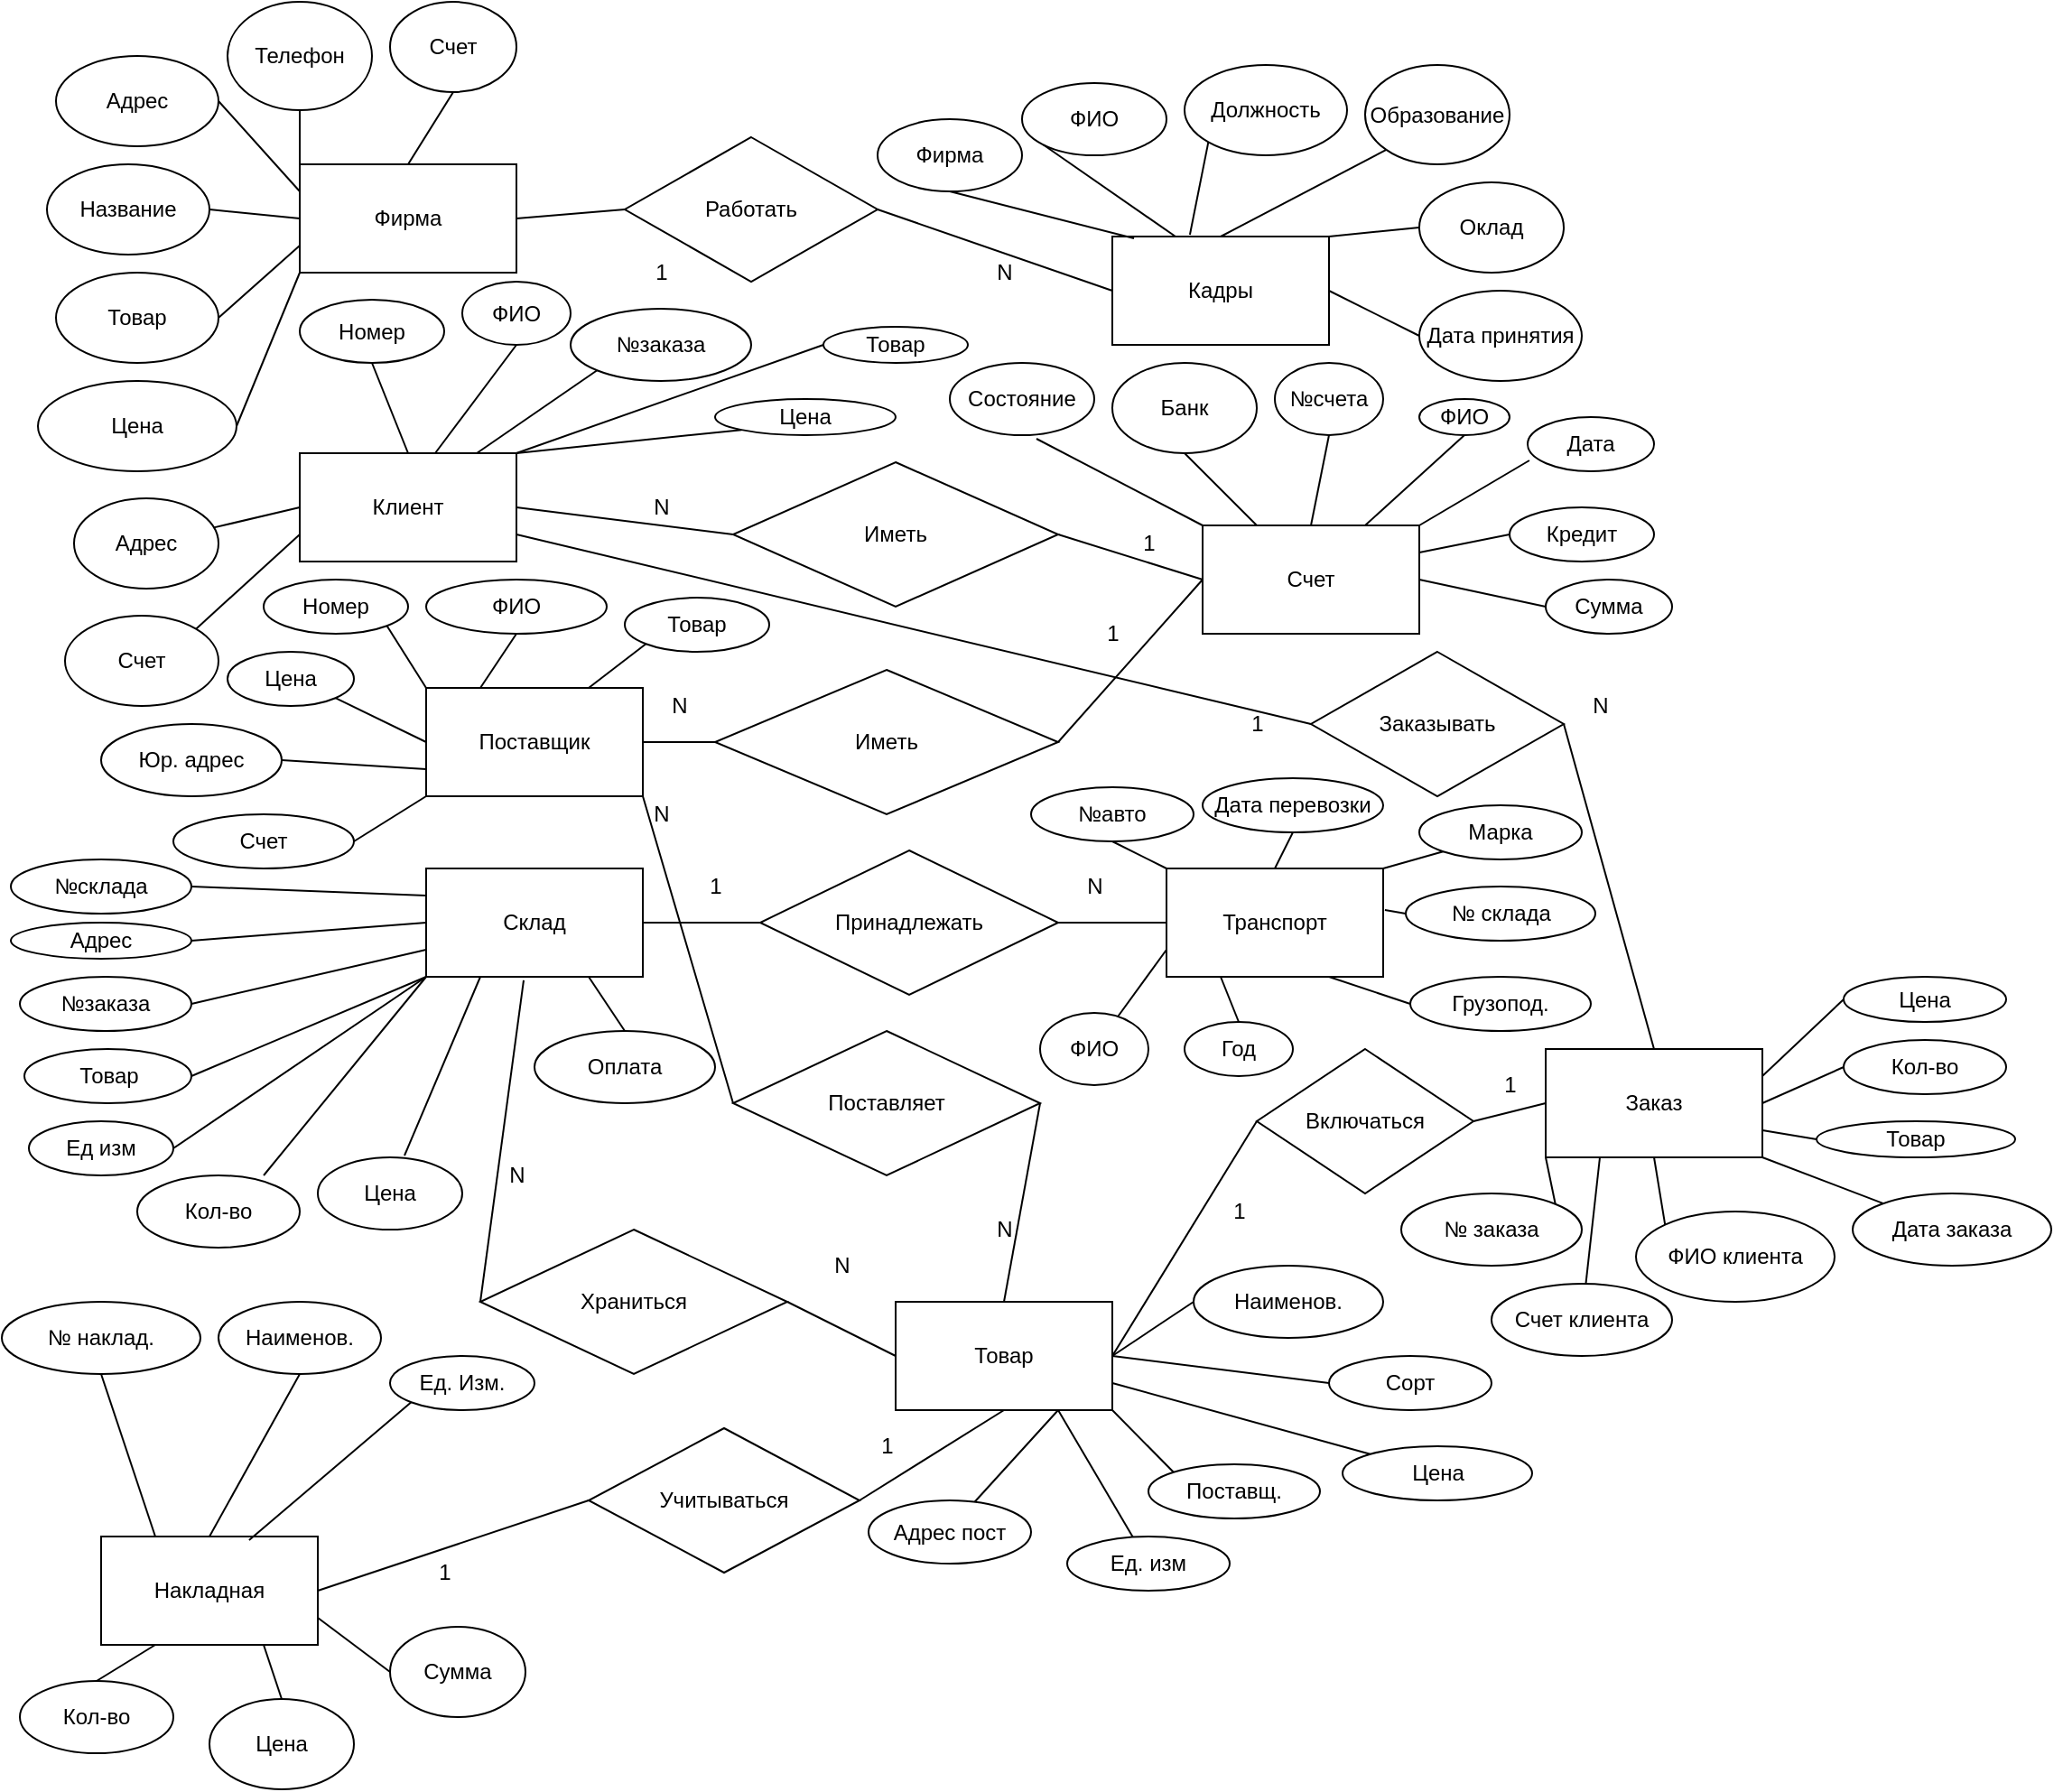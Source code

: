 <mxfile version="14.6.13" type="device"><diagram id="R2lEEEUBdFMjLlhIrx00" name="Page-1"><mxGraphModel dx="1391" dy="2044" grid="1" gridSize="10" guides="1" tooltips="1" connect="1" arrows="1" fold="1" page="1" pageScale="1" pageWidth="850" pageHeight="1100" math="0" shadow="0" extFonts="Permanent Marker^https://fonts.googleapis.com/css?family=Permanent+Marker"><root><mxCell id="0"/><mxCell id="1" parent="0"/><mxCell id="DSGD7bDwvXZXYYuwQCY6-1" value="Кадры" style="rounded=0;whiteSpace=wrap;html=1;" vertex="1" parent="1"><mxGeometry x="620" y="50" width="120" height="60" as="geometry"/></mxCell><mxCell id="DSGD7bDwvXZXYYuwQCY6-2" value="Фирма" style="rounded=0;whiteSpace=wrap;html=1;" vertex="1" parent="1"><mxGeometry x="170" y="10" width="120" height="60" as="geometry"/></mxCell><mxCell id="DSGD7bDwvXZXYYuwQCY6-3" value="Клиент" style="rounded=0;whiteSpace=wrap;html=1;" vertex="1" parent="1"><mxGeometry x="170" y="170" width="120" height="60" as="geometry"/></mxCell><mxCell id="DSGD7bDwvXZXYYuwQCY6-189" style="edgeStyle=none;orthogonalLoop=1;jettySize=auto;html=1;exitX=0.5;exitY=0;exitDx=0;exitDy=0;entryX=0.5;entryY=1;entryDx=0;entryDy=0;endArrow=none;" edge="1" parent="1" source="DSGD7bDwvXZXYYuwQCY6-4" target="DSGD7bDwvXZXYYuwQCY6-184"><mxGeometry relative="1" as="geometry"/></mxCell><mxCell id="DSGD7bDwvXZXYYuwQCY6-194" style="edgeStyle=none;orthogonalLoop=1;jettySize=auto;html=1;exitX=1;exitY=0.75;exitDx=0;exitDy=0;entryX=0;entryY=0.5;entryDx=0;entryDy=0;endArrow=none;" edge="1" parent="1" source="DSGD7bDwvXZXYYuwQCY6-4" target="DSGD7bDwvXZXYYuwQCY6-191"><mxGeometry relative="1" as="geometry"/></mxCell><mxCell id="DSGD7bDwvXZXYYuwQCY6-195" style="edgeStyle=none;orthogonalLoop=1;jettySize=auto;html=1;exitX=0.75;exitY=1;exitDx=0;exitDy=0;entryX=0.5;entryY=0;entryDx=0;entryDy=0;endArrow=none;" edge="1" parent="1" source="DSGD7bDwvXZXYYuwQCY6-4" target="DSGD7bDwvXZXYYuwQCY6-193"><mxGeometry relative="1" as="geometry"/></mxCell><mxCell id="DSGD7bDwvXZXYYuwQCY6-196" style="edgeStyle=none;orthogonalLoop=1;jettySize=auto;html=1;exitX=0.25;exitY=1;exitDx=0;exitDy=0;entryX=0.5;entryY=0;entryDx=0;entryDy=0;endArrow=none;" edge="1" parent="1" source="DSGD7bDwvXZXYYuwQCY6-4" target="DSGD7bDwvXZXYYuwQCY6-192"><mxGeometry relative="1" as="geometry"/></mxCell><mxCell id="DSGD7bDwvXZXYYuwQCY6-4" value="Накладная" style="rounded=0;whiteSpace=wrap;html=1;" vertex="1" parent="1"><mxGeometry x="60" y="770" width="120" height="60" as="geometry"/></mxCell><mxCell id="DSGD7bDwvXZXYYuwQCY6-5" value="Поставщик" style="rounded=0;whiteSpace=wrap;html=1;" vertex="1" parent="1"><mxGeometry x="240" y="300" width="120" height="60" as="geometry"/></mxCell><mxCell id="DSGD7bDwvXZXYYuwQCY6-106" style="edgeStyle=none;orthogonalLoop=1;jettySize=auto;html=1;exitX=0;exitY=0;exitDx=0;exitDy=0;entryX=0.6;entryY=1.05;entryDx=0;entryDy=0;entryPerimeter=0;endArrow=none;" edge="1" parent="1" source="DSGD7bDwvXZXYYuwQCY6-6" target="DSGD7bDwvXZXYYuwQCY6-102"><mxGeometry relative="1" as="geometry"/></mxCell><mxCell id="DSGD7bDwvXZXYYuwQCY6-107" style="edgeStyle=none;orthogonalLoop=1;jettySize=auto;html=1;exitX=0.25;exitY=0;exitDx=0;exitDy=0;entryX=0.5;entryY=1;entryDx=0;entryDy=0;endArrow=none;" edge="1" parent="1" source="DSGD7bDwvXZXYYuwQCY6-6" target="DSGD7bDwvXZXYYuwQCY6-99"><mxGeometry relative="1" as="geometry"/></mxCell><mxCell id="DSGD7bDwvXZXYYuwQCY6-108" style="edgeStyle=none;orthogonalLoop=1;jettySize=auto;html=1;exitX=0.5;exitY=0;exitDx=0;exitDy=0;entryX=0.5;entryY=1;entryDx=0;entryDy=0;endArrow=none;" edge="1" parent="1" source="DSGD7bDwvXZXYYuwQCY6-6" target="DSGD7bDwvXZXYYuwQCY6-100"><mxGeometry relative="1" as="geometry"/></mxCell><mxCell id="DSGD7bDwvXZXYYuwQCY6-109" style="edgeStyle=none;orthogonalLoop=1;jettySize=auto;html=1;exitX=0.75;exitY=0;exitDx=0;exitDy=0;entryX=0.5;entryY=1;entryDx=0;entryDy=0;endArrow=none;" edge="1" parent="1" source="DSGD7bDwvXZXYYuwQCY6-6" target="DSGD7bDwvXZXYYuwQCY6-101"><mxGeometry relative="1" as="geometry"/></mxCell><mxCell id="DSGD7bDwvXZXYYuwQCY6-110" style="edgeStyle=none;orthogonalLoop=1;jettySize=auto;html=1;exitX=1;exitY=0;exitDx=0;exitDy=0;entryX=0.014;entryY=0.8;entryDx=0;entryDy=0;entryPerimeter=0;endArrow=none;" edge="1" parent="1" source="DSGD7bDwvXZXYYuwQCY6-6" target="DSGD7bDwvXZXYYuwQCY6-103"><mxGeometry relative="1" as="geometry"/></mxCell><mxCell id="DSGD7bDwvXZXYYuwQCY6-111" style="edgeStyle=none;orthogonalLoop=1;jettySize=auto;html=1;exitX=1;exitY=0.25;exitDx=0;exitDy=0;entryX=0;entryY=0.5;entryDx=0;entryDy=0;endArrow=none;" edge="1" parent="1" source="DSGD7bDwvXZXYYuwQCY6-6" target="DSGD7bDwvXZXYYuwQCY6-104"><mxGeometry relative="1" as="geometry"/></mxCell><mxCell id="DSGD7bDwvXZXYYuwQCY6-112" style="edgeStyle=none;orthogonalLoop=1;jettySize=auto;html=1;exitX=1;exitY=0.5;exitDx=0;exitDy=0;entryX=0;entryY=0.5;entryDx=0;entryDy=0;endArrow=none;" edge="1" parent="1" source="DSGD7bDwvXZXYYuwQCY6-6" target="DSGD7bDwvXZXYYuwQCY6-105"><mxGeometry relative="1" as="geometry"/></mxCell><mxCell id="DSGD7bDwvXZXYYuwQCY6-6" value="Счет" style="rounded=0;whiteSpace=wrap;html=1;" vertex="1" parent="1"><mxGeometry x="670" y="210" width="120" height="60" as="geometry"/></mxCell><mxCell id="DSGD7bDwvXZXYYuwQCY6-134" style="edgeStyle=none;orthogonalLoop=1;jettySize=auto;html=1;exitX=0.75;exitY=1;exitDx=0;exitDy=0;entryX=0.5;entryY=0;entryDx=0;entryDy=0;endArrow=none;" edge="1" parent="1" source="DSGD7bDwvXZXYYuwQCY6-7" target="DSGD7bDwvXZXYYuwQCY6-133"><mxGeometry relative="1" as="geometry"/></mxCell><mxCell id="DSGD7bDwvXZXYYuwQCY6-135" style="edgeStyle=none;orthogonalLoop=1;jettySize=auto;html=1;exitX=0.25;exitY=1;exitDx=0;exitDy=0;entryX=0.6;entryY=-0.025;entryDx=0;entryDy=0;entryPerimeter=0;endArrow=none;" edge="1" parent="1" source="DSGD7bDwvXZXYYuwQCY6-7" target="DSGD7bDwvXZXYYuwQCY6-132"><mxGeometry relative="1" as="geometry"/></mxCell><mxCell id="DSGD7bDwvXZXYYuwQCY6-136" style="edgeStyle=none;orthogonalLoop=1;jettySize=auto;html=1;exitX=0;exitY=1;exitDx=0;exitDy=0;entryX=0.778;entryY=0;entryDx=0;entryDy=0;entryPerimeter=0;endArrow=none;" edge="1" parent="1" source="DSGD7bDwvXZXYYuwQCY6-7" target="DSGD7bDwvXZXYYuwQCY6-131"><mxGeometry relative="1" as="geometry"/></mxCell><mxCell id="DSGD7bDwvXZXYYuwQCY6-7" value="Склад" style="rounded=0;whiteSpace=wrap;html=1;" vertex="1" parent="1"><mxGeometry x="240" y="400" width="120" height="60" as="geometry"/></mxCell><mxCell id="DSGD7bDwvXZXYYuwQCY6-178" style="edgeStyle=none;orthogonalLoop=1;jettySize=auto;html=1;exitX=0.75;exitY=1;exitDx=0;exitDy=0;endArrow=none;entryX=0.611;entryY=0.143;entryDx=0;entryDy=0;entryPerimeter=0;" edge="1" parent="1" source="DSGD7bDwvXZXYYuwQCY6-8" target="DSGD7bDwvXZXYYuwQCY6-175"><mxGeometry relative="1" as="geometry"><mxPoint x="540" y="750" as="targetPoint"/></mxGeometry></mxCell><mxCell id="DSGD7bDwvXZXYYuwQCY6-179" style="edgeStyle=none;orthogonalLoop=1;jettySize=auto;html=1;exitX=0.75;exitY=1;exitDx=0;exitDy=0;endArrow=none;" edge="1" parent="1" source="DSGD7bDwvXZXYYuwQCY6-8" target="DSGD7bDwvXZXYYuwQCY6-172"><mxGeometry relative="1" as="geometry"/></mxCell><mxCell id="DSGD7bDwvXZXYYuwQCY6-180" style="edgeStyle=none;orthogonalLoop=1;jettySize=auto;html=1;exitX=1;exitY=1;exitDx=0;exitDy=0;entryX=0;entryY=0;entryDx=0;entryDy=0;endArrow=none;" edge="1" parent="1" source="DSGD7bDwvXZXYYuwQCY6-8" target="DSGD7bDwvXZXYYuwQCY6-173"><mxGeometry relative="1" as="geometry"/></mxCell><mxCell id="DSGD7bDwvXZXYYuwQCY6-8" value="Товар" style="rounded=0;whiteSpace=wrap;html=1;" vertex="1" parent="1"><mxGeometry x="500" y="640" width="120" height="60" as="geometry"/></mxCell><mxCell id="DSGD7bDwvXZXYYuwQCY6-162" style="edgeStyle=none;orthogonalLoop=1;jettySize=auto;html=1;exitX=0;exitY=0.75;exitDx=0;exitDy=0;endArrow=none;" edge="1" parent="1" source="DSGD7bDwvXZXYYuwQCY6-9" target="DSGD7bDwvXZXYYuwQCY6-161"><mxGeometry relative="1" as="geometry"/></mxCell><mxCell id="DSGD7bDwvXZXYYuwQCY6-163" style="edgeStyle=none;orthogonalLoop=1;jettySize=auto;html=1;exitX=0.25;exitY=1;exitDx=0;exitDy=0;entryX=0.5;entryY=0;entryDx=0;entryDy=0;endArrow=none;" edge="1" parent="1" source="DSGD7bDwvXZXYYuwQCY6-9" target="DSGD7bDwvXZXYYuwQCY6-160"><mxGeometry relative="1" as="geometry"/></mxCell><mxCell id="DSGD7bDwvXZXYYuwQCY6-169" style="edgeStyle=none;orthogonalLoop=1;jettySize=auto;html=1;exitX=0.75;exitY=1;exitDx=0;exitDy=0;entryX=0;entryY=0.5;entryDx=0;entryDy=0;endArrow=none;" edge="1" parent="1" source="DSGD7bDwvXZXYYuwQCY6-9" target="DSGD7bDwvXZXYYuwQCY6-168"><mxGeometry relative="1" as="geometry"/></mxCell><mxCell id="DSGD7bDwvXZXYYuwQCY6-9" value="Транспорт" style="rounded=0;whiteSpace=wrap;html=1;" vertex="1" parent="1"><mxGeometry x="650" y="400" width="120" height="60" as="geometry"/></mxCell><mxCell id="DSGD7bDwvXZXYYuwQCY6-149" style="edgeStyle=none;orthogonalLoop=1;jettySize=auto;html=1;exitX=0;exitY=1;exitDx=0;exitDy=0;entryX=1;entryY=0;entryDx=0;entryDy=0;endArrow=none;" edge="1" parent="1" source="DSGD7bDwvXZXYYuwQCY6-10" target="DSGD7bDwvXZXYYuwQCY6-142"><mxGeometry relative="1" as="geometry"/></mxCell><mxCell id="DSGD7bDwvXZXYYuwQCY6-150" style="edgeStyle=none;orthogonalLoop=1;jettySize=auto;html=1;exitX=0.25;exitY=1;exitDx=0;exitDy=0;endArrow=none;" edge="1" parent="1" source="DSGD7bDwvXZXYYuwQCY6-10" target="DSGD7bDwvXZXYYuwQCY6-145"><mxGeometry relative="1" as="geometry"/></mxCell><mxCell id="DSGD7bDwvXZXYYuwQCY6-151" style="edgeStyle=none;orthogonalLoop=1;jettySize=auto;html=1;exitX=0.5;exitY=1;exitDx=0;exitDy=0;entryX=0;entryY=0;entryDx=0;entryDy=0;endArrow=none;" edge="1" parent="1" source="DSGD7bDwvXZXYYuwQCY6-10" target="DSGD7bDwvXZXYYuwQCY6-144"><mxGeometry relative="1" as="geometry"/></mxCell><mxCell id="DSGD7bDwvXZXYYuwQCY6-152" style="edgeStyle=none;orthogonalLoop=1;jettySize=auto;html=1;exitX=1;exitY=1;exitDx=0;exitDy=0;endArrow=none;" edge="1" parent="1" source="DSGD7bDwvXZXYYuwQCY6-10" target="DSGD7bDwvXZXYYuwQCY6-143"><mxGeometry relative="1" as="geometry"/></mxCell><mxCell id="DSGD7bDwvXZXYYuwQCY6-153" style="edgeStyle=none;orthogonalLoop=1;jettySize=auto;html=1;exitX=1;exitY=0.75;exitDx=0;exitDy=0;entryX=0;entryY=0.5;entryDx=0;entryDy=0;endArrow=none;" edge="1" parent="1" source="DSGD7bDwvXZXYYuwQCY6-10" target="DSGD7bDwvXZXYYuwQCY6-148"><mxGeometry relative="1" as="geometry"/></mxCell><mxCell id="DSGD7bDwvXZXYYuwQCY6-154" style="edgeStyle=none;orthogonalLoop=1;jettySize=auto;html=1;exitX=1;exitY=0.5;exitDx=0;exitDy=0;entryX=0;entryY=0.5;entryDx=0;entryDy=0;endArrow=none;" edge="1" parent="1" source="DSGD7bDwvXZXYYuwQCY6-10" target="DSGD7bDwvXZXYYuwQCY6-146"><mxGeometry relative="1" as="geometry"/></mxCell><mxCell id="DSGD7bDwvXZXYYuwQCY6-10" value="Заказ" style="rounded=0;whiteSpace=wrap;html=1;" vertex="1" parent="1"><mxGeometry x="860" y="500" width="120" height="60" as="geometry"/></mxCell><mxCell id="DSGD7bDwvXZXYYuwQCY6-11" value="Принадлежать" style="rhombus;whiteSpace=wrap;html=1;" vertex="1" parent="1"><mxGeometry x="425" y="390" width="165" height="80" as="geometry"/></mxCell><mxCell id="DSGD7bDwvXZXYYuwQCY6-12" value="" style="endArrow=none;html=1;exitX=1;exitY=0.5;exitDx=0;exitDy=0;entryX=0;entryY=0.5;entryDx=0;entryDy=0;" edge="1" parent="1" source="DSGD7bDwvXZXYYuwQCY6-7" target="DSGD7bDwvXZXYYuwQCY6-11"><mxGeometry width="50" height="50" relative="1" as="geometry"><mxPoint x="660" y="490" as="sourcePoint"/><mxPoint x="710" y="440" as="targetPoint"/></mxGeometry></mxCell><mxCell id="DSGD7bDwvXZXYYuwQCY6-15" value="" style="endArrow=none;html=1;entryX=0;entryY=0.5;entryDx=0;entryDy=0;exitX=1;exitY=0.5;exitDx=0;exitDy=0;" edge="1" parent="1" source="DSGD7bDwvXZXYYuwQCY6-11" target="DSGD7bDwvXZXYYuwQCY6-9"><mxGeometry width="50" height="50" relative="1" as="geometry"><mxPoint x="660" y="490" as="sourcePoint"/><mxPoint x="710" y="440" as="targetPoint"/></mxGeometry></mxCell><mxCell id="DSGD7bDwvXZXYYuwQCY6-16" value="Иметь" style="rhombus;whiteSpace=wrap;html=1;" vertex="1" parent="1"><mxGeometry x="410" y="175" width="180" height="80" as="geometry"/></mxCell><mxCell id="DSGD7bDwvXZXYYuwQCY6-17" value="Иметь" style="rhombus;whiteSpace=wrap;html=1;" vertex="1" parent="1"><mxGeometry x="400" y="290" width="190" height="80" as="geometry"/></mxCell><mxCell id="DSGD7bDwvXZXYYuwQCY6-18" value="" style="endArrow=none;html=1;entryX=1;entryY=0.5;entryDx=0;entryDy=0;exitX=0;exitY=0.5;exitDx=0;exitDy=0;" edge="1" parent="1" source="DSGD7bDwvXZXYYuwQCY6-6" target="DSGD7bDwvXZXYYuwQCY6-16"><mxGeometry width="50" height="50" relative="1" as="geometry"><mxPoint x="660" y="490" as="sourcePoint"/><mxPoint x="710" y="440" as="targetPoint"/></mxGeometry></mxCell><mxCell id="DSGD7bDwvXZXYYuwQCY6-19" value="" style="endArrow=none;html=1;exitX=1;exitY=0.5;exitDx=0;exitDy=0;entryX=0;entryY=0.5;entryDx=0;entryDy=0;" edge="1" parent="1" source="DSGD7bDwvXZXYYuwQCY6-17" target="DSGD7bDwvXZXYYuwQCY6-6"><mxGeometry width="50" height="50" relative="1" as="geometry"><mxPoint x="660" y="490" as="sourcePoint"/><mxPoint x="710" y="440" as="targetPoint"/></mxGeometry></mxCell><mxCell id="DSGD7bDwvXZXYYuwQCY6-20" value="" style="endArrow=none;html=1;entryX=0;entryY=0.5;entryDx=0;entryDy=0;exitX=1;exitY=0.5;exitDx=0;exitDy=0;" edge="1" parent="1" source="DSGD7bDwvXZXYYuwQCY6-5" target="DSGD7bDwvXZXYYuwQCY6-17"><mxGeometry width="50" height="50" relative="1" as="geometry"><mxPoint x="660" y="490" as="sourcePoint"/><mxPoint x="710" y="440" as="targetPoint"/></mxGeometry></mxCell><mxCell id="DSGD7bDwvXZXYYuwQCY6-21" value="" style="endArrow=none;html=1;entryX=1;entryY=0.5;entryDx=0;entryDy=0;exitX=0;exitY=0.5;exitDx=0;exitDy=0;" edge="1" parent="1" source="DSGD7bDwvXZXYYuwQCY6-16" target="DSGD7bDwvXZXYYuwQCY6-3"><mxGeometry width="50" height="50" relative="1" as="geometry"><mxPoint x="660" y="490" as="sourcePoint"/><mxPoint x="710" y="440" as="targetPoint"/></mxGeometry></mxCell><mxCell id="DSGD7bDwvXZXYYuwQCY6-22" value="Работать" style="rhombus;whiteSpace=wrap;html=1;" vertex="1" parent="1"><mxGeometry x="350" y="-5" width="140" height="80" as="geometry"/></mxCell><mxCell id="DSGD7bDwvXZXYYuwQCY6-23" value="" style="endArrow=none;html=1;entryX=0;entryY=0.5;entryDx=0;entryDy=0;exitX=1;exitY=0.5;exitDx=0;exitDy=0;" edge="1" parent="1" source="DSGD7bDwvXZXYYuwQCY6-2" target="DSGD7bDwvXZXYYuwQCY6-22"><mxGeometry width="50" height="50" relative="1" as="geometry"><mxPoint x="660" y="490" as="sourcePoint"/><mxPoint x="710" y="440" as="targetPoint"/></mxGeometry></mxCell><mxCell id="DSGD7bDwvXZXYYuwQCY6-24" value="" style="endArrow=none;html=1;entryX=1;entryY=0.5;entryDx=0;entryDy=0;exitX=0;exitY=0.5;exitDx=0;exitDy=0;" edge="1" parent="1" source="DSGD7bDwvXZXYYuwQCY6-1" target="DSGD7bDwvXZXYYuwQCY6-22"><mxGeometry width="50" height="50" relative="1" as="geometry"><mxPoint x="660" y="490" as="sourcePoint"/><mxPoint x="710" y="440" as="targetPoint"/></mxGeometry></mxCell><mxCell id="DSGD7bDwvXZXYYuwQCY6-25" value="Храниться" style="rhombus;whiteSpace=wrap;html=1;" vertex="1" parent="1"><mxGeometry x="270" y="600" width="170" height="80" as="geometry"/></mxCell><mxCell id="DSGD7bDwvXZXYYuwQCY6-27" value="" style="endArrow=none;html=1;exitX=1;exitY=0.5;exitDx=0;exitDy=0;entryX=0;entryY=0.5;entryDx=0;entryDy=0;" edge="1" parent="1" source="DSGD7bDwvXZXYYuwQCY6-25" target="DSGD7bDwvXZXYYuwQCY6-8"><mxGeometry width="50" height="50" relative="1" as="geometry"><mxPoint x="660" y="490" as="sourcePoint"/><mxPoint x="710" y="440" as="targetPoint"/></mxGeometry></mxCell><mxCell id="DSGD7bDwvXZXYYuwQCY6-28" value="" style="endArrow=none;html=1;exitX=0.45;exitY=1.033;exitDx=0;exitDy=0;exitPerimeter=0;entryX=0;entryY=0.5;entryDx=0;entryDy=0;" edge="1" parent="1" source="DSGD7bDwvXZXYYuwQCY6-7" target="DSGD7bDwvXZXYYuwQCY6-25"><mxGeometry width="50" height="50" relative="1" as="geometry"><mxPoint x="660" y="490" as="sourcePoint"/><mxPoint x="710" y="440" as="targetPoint"/></mxGeometry></mxCell><mxCell id="DSGD7bDwvXZXYYuwQCY6-29" value="Учитываться&lt;br&gt;" style="rhombus;whiteSpace=wrap;html=1;" vertex="1" parent="1"><mxGeometry x="330" y="710" width="150" height="80" as="geometry"/></mxCell><mxCell id="DSGD7bDwvXZXYYuwQCY6-30" value="" style="endArrow=none;html=1;exitX=1;exitY=0.5;exitDx=0;exitDy=0;entryX=0;entryY=0.5;entryDx=0;entryDy=0;" edge="1" parent="1" source="DSGD7bDwvXZXYYuwQCY6-4" target="DSGD7bDwvXZXYYuwQCY6-29"><mxGeometry width="50" height="50" relative="1" as="geometry"><mxPoint x="660" y="490" as="sourcePoint"/><mxPoint x="710" y="440" as="targetPoint"/></mxGeometry></mxCell><mxCell id="DSGD7bDwvXZXYYuwQCY6-31" value="" style="endArrow=none;html=1;exitX=1;exitY=0.5;exitDx=0;exitDy=0;entryX=0.5;entryY=1;entryDx=0;entryDy=0;" edge="1" parent="1" source="DSGD7bDwvXZXYYuwQCY6-29" target="DSGD7bDwvXZXYYuwQCY6-8"><mxGeometry width="50" height="50" relative="1" as="geometry"><mxPoint x="660" y="490" as="sourcePoint"/><mxPoint x="710" y="440" as="targetPoint"/></mxGeometry></mxCell><mxCell id="DSGD7bDwvXZXYYuwQCY6-32" value="Включаться" style="rhombus;whiteSpace=wrap;html=1;" vertex="1" parent="1"><mxGeometry x="700" y="500" width="120" height="80" as="geometry"/></mxCell><mxCell id="DSGD7bDwvXZXYYuwQCY6-33" value="" style="endArrow=none;html=1;entryX=0;entryY=0.5;entryDx=0;entryDy=0;exitX=1;exitY=0.5;exitDx=0;exitDy=0;" edge="1" parent="1" source="DSGD7bDwvXZXYYuwQCY6-8" target="DSGD7bDwvXZXYYuwQCY6-32"><mxGeometry width="50" height="50" relative="1" as="geometry"><mxPoint x="620" y="690" as="sourcePoint"/><mxPoint x="710" y="440" as="targetPoint"/></mxGeometry></mxCell><mxCell id="DSGD7bDwvXZXYYuwQCY6-34" value="" style="endArrow=none;html=1;entryX=0;entryY=0.5;entryDx=0;entryDy=0;exitX=1;exitY=0.5;exitDx=0;exitDy=0;" edge="1" parent="1" source="DSGD7bDwvXZXYYuwQCY6-32" target="DSGD7bDwvXZXYYuwQCY6-10"><mxGeometry width="50" height="50" relative="1" as="geometry"><mxPoint x="660" y="490" as="sourcePoint"/><mxPoint x="710" y="440" as="targetPoint"/></mxGeometry></mxCell><mxCell id="DSGD7bDwvXZXYYuwQCY6-35" value="" style="endArrow=none;html=1;exitX=1;exitY=0.75;exitDx=0;exitDy=0;entryX=0;entryY=0.5;entryDx=0;entryDy=0;" edge="1" parent="1" source="DSGD7bDwvXZXYYuwQCY6-3" target="DSGD7bDwvXZXYYuwQCY6-36"><mxGeometry width="50" height="50" relative="1" as="geometry"><mxPoint x="660" y="480" as="sourcePoint"/><mxPoint x="840" y="350" as="targetPoint"/></mxGeometry></mxCell><mxCell id="DSGD7bDwvXZXYYuwQCY6-36" value="Заказывать" style="rhombus;whiteSpace=wrap;html=1;" vertex="1" parent="1"><mxGeometry x="730" y="280" width="140" height="80" as="geometry"/></mxCell><mxCell id="DSGD7bDwvXZXYYuwQCY6-37" value="" style="endArrow=none;html=1;entryX=1;entryY=0.5;entryDx=0;entryDy=0;exitX=0.5;exitY=0;exitDx=0;exitDy=0;" edge="1" parent="1" source="DSGD7bDwvXZXYYuwQCY6-10" target="DSGD7bDwvXZXYYuwQCY6-36"><mxGeometry width="50" height="50" relative="1" as="geometry"><mxPoint x="660" y="480" as="sourcePoint"/><mxPoint x="710" y="430" as="targetPoint"/></mxGeometry></mxCell><mxCell id="DSGD7bDwvXZXYYuwQCY6-38" value="Поставляет" style="rhombus;whiteSpace=wrap;html=1;" vertex="1" parent="1"><mxGeometry x="410" y="490" width="170" height="80" as="geometry"/></mxCell><mxCell id="DSGD7bDwvXZXYYuwQCY6-39" value="" style="endArrow=none;html=1;exitX=1;exitY=0.5;exitDx=0;exitDy=0;entryX=0.5;entryY=0;entryDx=0;entryDy=0;" edge="1" parent="1" source="DSGD7bDwvXZXYYuwQCY6-38" target="DSGD7bDwvXZXYYuwQCY6-8"><mxGeometry width="50" height="50" relative="1" as="geometry"><mxPoint x="660" y="480" as="sourcePoint"/><mxPoint x="710" y="430" as="targetPoint"/></mxGeometry></mxCell><mxCell id="DSGD7bDwvXZXYYuwQCY6-40" value="" style="endArrow=none;html=1;exitX=1;exitY=1;exitDx=0;exitDy=0;entryX=0;entryY=0.5;entryDx=0;entryDy=0;" edge="1" parent="1" source="DSGD7bDwvXZXYYuwQCY6-5" target="DSGD7bDwvXZXYYuwQCY6-38"><mxGeometry width="50" height="50" relative="1" as="geometry"><mxPoint x="660" y="480" as="sourcePoint"/><mxPoint x="710" y="430" as="targetPoint"/></mxGeometry></mxCell><mxCell id="DSGD7bDwvXZXYYuwQCY6-41" value="1" style="text;html=1;align=center;verticalAlign=middle;resizable=0;points=[];autosize=1;strokeColor=none;" vertex="1" parent="1"><mxGeometry x="390" y="400" width="20" height="20" as="geometry"/></mxCell><mxCell id="DSGD7bDwvXZXYYuwQCY6-42" value="N" style="text;html=1;align=center;verticalAlign=middle;resizable=0;points=[];autosize=1;strokeColor=none;" vertex="1" parent="1"><mxGeometry x="600" y="400" width="20" height="20" as="geometry"/></mxCell><mxCell id="DSGD7bDwvXZXYYuwQCY6-43" value="N" style="text;html=1;align=center;verticalAlign=middle;resizable=0;points=[];autosize=1;strokeColor=none;" vertex="1" parent="1"><mxGeometry x="370" y="300" width="20" height="20" as="geometry"/></mxCell><mxCell id="DSGD7bDwvXZXYYuwQCY6-44" value="1" style="text;html=1;align=center;verticalAlign=middle;resizable=0;points=[];autosize=1;strokeColor=none;" vertex="1" parent="1"><mxGeometry x="610" y="260" width="20" height="20" as="geometry"/></mxCell><mxCell id="DSGD7bDwvXZXYYuwQCY6-45" value="N" style="text;html=1;align=center;verticalAlign=middle;resizable=0;points=[];autosize=1;strokeColor=none;" vertex="1" parent="1"><mxGeometry x="360" y="190" width="20" height="20" as="geometry"/></mxCell><mxCell id="DSGD7bDwvXZXYYuwQCY6-46" value="1" style="text;html=1;align=center;verticalAlign=middle;resizable=0;points=[];autosize=1;strokeColor=none;" vertex="1" parent="1"><mxGeometry x="630" y="210" width="20" height="20" as="geometry"/></mxCell><mxCell id="DSGD7bDwvXZXYYuwQCY6-48" value="1" style="text;html=1;align=center;verticalAlign=middle;resizable=0;points=[];autosize=1;strokeColor=none;" vertex="1" parent="1"><mxGeometry x="360" y="60" width="20" height="20" as="geometry"/></mxCell><mxCell id="DSGD7bDwvXZXYYuwQCY6-49" value="N" style="text;html=1;align=center;verticalAlign=middle;resizable=0;points=[];autosize=1;strokeColor=none;" vertex="1" parent="1"><mxGeometry x="550" y="60" width="20" height="20" as="geometry"/></mxCell><mxCell id="DSGD7bDwvXZXYYuwQCY6-50" value="N" style="text;html=1;align=center;verticalAlign=middle;resizable=0;points=[];autosize=1;strokeColor=none;" vertex="1" parent="1"><mxGeometry x="360" y="360" width="20" height="20" as="geometry"/></mxCell><mxCell id="DSGD7bDwvXZXYYuwQCY6-51" value="N" style="text;html=1;align=center;verticalAlign=middle;resizable=0;points=[];autosize=1;strokeColor=none;" vertex="1" parent="1"><mxGeometry x="550" y="590" width="20" height="20" as="geometry"/></mxCell><mxCell id="DSGD7bDwvXZXYYuwQCY6-52" value="1" style="text;html=1;align=center;verticalAlign=middle;resizable=0;points=[];autosize=1;strokeColor=none;" vertex="1" parent="1"><mxGeometry x="680" y="580" width="20" height="20" as="geometry"/></mxCell><mxCell id="DSGD7bDwvXZXYYuwQCY6-53" value="1" style="text;html=1;align=center;verticalAlign=middle;resizable=0;points=[];autosize=1;strokeColor=none;" vertex="1" parent="1"><mxGeometry x="830" y="510" width="20" height="20" as="geometry"/></mxCell><mxCell id="DSGD7bDwvXZXYYuwQCY6-54" value="1" style="text;html=1;align=center;verticalAlign=middle;resizable=0;points=[];autosize=1;strokeColor=none;" vertex="1" parent="1"><mxGeometry x="690" y="310" width="20" height="20" as="geometry"/></mxCell><mxCell id="DSGD7bDwvXZXYYuwQCY6-55" value="N" style="text;html=1;align=center;verticalAlign=middle;resizable=0;points=[];autosize=1;strokeColor=none;" vertex="1" parent="1"><mxGeometry x="880" y="300" width="20" height="20" as="geometry"/></mxCell><mxCell id="DSGD7bDwvXZXYYuwQCY6-56" value="1" style="text;html=1;align=center;verticalAlign=middle;resizable=0;points=[];autosize=1;strokeColor=none;" vertex="1" parent="1"><mxGeometry x="240" y="780" width="20" height="20" as="geometry"/></mxCell><mxCell id="DSGD7bDwvXZXYYuwQCY6-57" value="1" style="text;html=1;align=center;verticalAlign=middle;resizable=0;points=[];autosize=1;strokeColor=none;" vertex="1" parent="1"><mxGeometry x="485" y="710" width="20" height="20" as="geometry"/></mxCell><mxCell id="DSGD7bDwvXZXYYuwQCY6-58" value="N" style="text;html=1;align=center;verticalAlign=middle;resizable=0;points=[];autosize=1;strokeColor=none;" vertex="1" parent="1"><mxGeometry x="280" y="560" width="20" height="20" as="geometry"/></mxCell><mxCell id="DSGD7bDwvXZXYYuwQCY6-59" value="N" style="text;html=1;align=center;verticalAlign=middle;resizable=0;points=[];autosize=1;strokeColor=none;" vertex="1" parent="1"><mxGeometry x="460" y="610" width="20" height="20" as="geometry"/></mxCell><mxCell id="DSGD7bDwvXZXYYuwQCY6-60" value="Адрес" style="ellipse;whiteSpace=wrap;html=1;" vertex="1" parent="1"><mxGeometry x="35" y="-50" width="90" height="50" as="geometry"/></mxCell><mxCell id="DSGD7bDwvXZXYYuwQCY6-61" value="Телефон" style="ellipse;whiteSpace=wrap;html=1;" vertex="1" parent="1"><mxGeometry x="130" y="-80" width="80" height="60" as="geometry"/></mxCell><mxCell id="DSGD7bDwvXZXYYuwQCY6-62" value="Название" style="ellipse;whiteSpace=wrap;html=1;" vertex="1" parent="1"><mxGeometry x="30" y="10" width="90" height="50" as="geometry"/></mxCell><mxCell id="DSGD7bDwvXZXYYuwQCY6-63" value="Счет" style="ellipse;whiteSpace=wrap;html=1;" vertex="1" parent="1"><mxGeometry x="220" y="-80" width="70" height="50" as="geometry"/></mxCell><mxCell id="DSGD7bDwvXZXYYuwQCY6-64" value="" style="endArrow=none;html=1;exitX=1;exitY=0.5;exitDx=0;exitDy=0;entryX=0;entryY=0.5;entryDx=0;entryDy=0;" edge="1" parent="1" source="DSGD7bDwvXZXYYuwQCY6-62" target="DSGD7bDwvXZXYYuwQCY6-2"><mxGeometry width="50" height="50" relative="1" as="geometry"><mxPoint x="160" y="140" as="sourcePoint"/><mxPoint x="210" y="90" as="targetPoint"/></mxGeometry></mxCell><mxCell id="DSGD7bDwvXZXYYuwQCY6-65" value="" style="endArrow=none;html=1;entryX=0;entryY=0.25;entryDx=0;entryDy=0;exitX=1;exitY=0.5;exitDx=0;exitDy=0;" edge="1" parent="1" source="DSGD7bDwvXZXYYuwQCY6-60" target="DSGD7bDwvXZXYYuwQCY6-2"><mxGeometry width="50" height="50" relative="1" as="geometry"><mxPoint x="130" y="40" as="sourcePoint"/><mxPoint x="180" y="-10" as="targetPoint"/></mxGeometry></mxCell><mxCell id="DSGD7bDwvXZXYYuwQCY6-66" value="" style="endArrow=none;html=1;entryX=0;entryY=0;entryDx=0;entryDy=0;exitX=0.5;exitY=1;exitDx=0;exitDy=0;" edge="1" parent="1" source="DSGD7bDwvXZXYYuwQCY6-61" target="DSGD7bDwvXZXYYuwQCY6-2"><mxGeometry width="50" height="50" relative="1" as="geometry"><mxPoint x="450" y="240" as="sourcePoint"/><mxPoint x="500" y="190" as="targetPoint"/></mxGeometry></mxCell><mxCell id="DSGD7bDwvXZXYYuwQCY6-67" value="" style="endArrow=none;html=1;entryX=0.5;entryY=1;entryDx=0;entryDy=0;exitX=0.5;exitY=0;exitDx=0;exitDy=0;" edge="1" parent="1" source="DSGD7bDwvXZXYYuwQCY6-2" target="DSGD7bDwvXZXYYuwQCY6-63"><mxGeometry width="50" height="50" relative="1" as="geometry"><mxPoint x="90" y="220" as="sourcePoint"/><mxPoint x="140" y="170" as="targetPoint"/></mxGeometry></mxCell><mxCell id="DSGD7bDwvXZXYYuwQCY6-68" value="Товар" style="ellipse;whiteSpace=wrap;html=1;" vertex="1" parent="1"><mxGeometry x="35" y="70" width="90" height="50" as="geometry"/></mxCell><mxCell id="DSGD7bDwvXZXYYuwQCY6-69" value="Цена" style="ellipse;whiteSpace=wrap;html=1;" vertex="1" parent="1"><mxGeometry x="25" y="130" width="110" height="50" as="geometry"/></mxCell><mxCell id="DSGD7bDwvXZXYYuwQCY6-70" value="" style="endArrow=none;html=1;entryX=0;entryY=0.75;entryDx=0;entryDy=0;exitX=1;exitY=0.5;exitDx=0;exitDy=0;" edge="1" parent="1" source="DSGD7bDwvXZXYYuwQCY6-68" target="DSGD7bDwvXZXYYuwQCY6-2"><mxGeometry width="50" height="50" relative="1" as="geometry"><mxPoint x="450" y="340" as="sourcePoint"/><mxPoint x="500" y="290" as="targetPoint"/></mxGeometry></mxCell><mxCell id="DSGD7bDwvXZXYYuwQCY6-71" value="" style="endArrow=none;html=1;entryX=0;entryY=1;entryDx=0;entryDy=0;exitX=1;exitY=0.5;exitDx=0;exitDy=0;" edge="1" parent="1" source="DSGD7bDwvXZXYYuwQCY6-69" target="DSGD7bDwvXZXYYuwQCY6-2"><mxGeometry width="50" height="50" relative="1" as="geometry"><mxPoint x="450" y="340" as="sourcePoint"/><mxPoint x="500" y="290" as="targetPoint"/></mxGeometry></mxCell><mxCell id="DSGD7bDwvXZXYYuwQCY6-72" value="Фирма" style="ellipse;whiteSpace=wrap;html=1;" vertex="1" parent="1"><mxGeometry x="490" y="-15" width="80" height="40" as="geometry"/></mxCell><mxCell id="DSGD7bDwvXZXYYuwQCY6-73" value="ФИО" style="ellipse;whiteSpace=wrap;html=1;" vertex="1" parent="1"><mxGeometry x="570" y="-35" width="80" height="40" as="geometry"/></mxCell><mxCell id="DSGD7bDwvXZXYYuwQCY6-74" value="Должность" style="ellipse;whiteSpace=wrap;html=1;" vertex="1" parent="1"><mxGeometry x="660" y="-45" width="90" height="50" as="geometry"/></mxCell><mxCell id="DSGD7bDwvXZXYYuwQCY6-83" style="edgeStyle=none;orthogonalLoop=1;jettySize=auto;html=1;exitX=0;exitY=1;exitDx=0;exitDy=0;entryX=0.5;entryY=0;entryDx=0;entryDy=0;endArrow=none;" edge="1" parent="1" source="DSGD7bDwvXZXYYuwQCY6-75" target="DSGD7bDwvXZXYYuwQCY6-1"><mxGeometry relative="1" as="geometry"/></mxCell><mxCell id="DSGD7bDwvXZXYYuwQCY6-75" value="Образование" style="ellipse;whiteSpace=wrap;html=1;" vertex="1" parent="1"><mxGeometry x="760" y="-45" width="80" height="55" as="geometry"/></mxCell><mxCell id="DSGD7bDwvXZXYYuwQCY6-84" style="edgeStyle=none;orthogonalLoop=1;jettySize=auto;html=1;exitX=0;exitY=0.5;exitDx=0;exitDy=0;entryX=1;entryY=0;entryDx=0;entryDy=0;endArrow=none;" edge="1" parent="1" source="DSGD7bDwvXZXYYuwQCY6-76" target="DSGD7bDwvXZXYYuwQCY6-1"><mxGeometry relative="1" as="geometry"/></mxCell><mxCell id="DSGD7bDwvXZXYYuwQCY6-76" value="Оклад" style="ellipse;whiteSpace=wrap;html=1;" vertex="1" parent="1"><mxGeometry x="790" y="20" width="80" height="50" as="geometry"/></mxCell><mxCell id="DSGD7bDwvXZXYYuwQCY6-85" style="edgeStyle=none;orthogonalLoop=1;jettySize=auto;html=1;exitX=0;exitY=0.5;exitDx=0;exitDy=0;entryX=1;entryY=0.5;entryDx=0;entryDy=0;endArrow=none;" edge="1" parent="1" source="DSGD7bDwvXZXYYuwQCY6-77" target="DSGD7bDwvXZXYYuwQCY6-1"><mxGeometry relative="1" as="geometry"/></mxCell><mxCell id="DSGD7bDwvXZXYYuwQCY6-77" value="Дата принятия" style="ellipse;whiteSpace=wrap;html=1;" vertex="1" parent="1"><mxGeometry x="790" y="80" width="90" height="50" as="geometry"/></mxCell><mxCell id="DSGD7bDwvXZXYYuwQCY6-78" value="" style="endArrow=none;html=1;exitX=0.5;exitY=1;exitDx=0;exitDy=0;entryX=0.1;entryY=0.017;entryDx=0;entryDy=0;entryPerimeter=0;" edge="1" parent="1" source="DSGD7bDwvXZXYYuwQCY6-72" target="DSGD7bDwvXZXYYuwQCY6-1"><mxGeometry width="50" height="50" relative="1" as="geometry"><mxPoint x="605" y="50" as="sourcePoint"/><mxPoint x="655" as="targetPoint"/></mxGeometry></mxCell><mxCell id="DSGD7bDwvXZXYYuwQCY6-79" value="" style="endArrow=none;html=1;entryX=0;entryY=1;entryDx=0;entryDy=0;" edge="1" parent="1" target="DSGD7bDwvXZXYYuwQCY6-73"><mxGeometry width="50" height="50" relative="1" as="geometry"><mxPoint x="655" y="50" as="sourcePoint"/><mxPoint x="705" as="targetPoint"/></mxGeometry></mxCell><mxCell id="DSGD7bDwvXZXYYuwQCY6-80" value="" style="endArrow=none;html=1;entryX=0;entryY=0.5;entryDx=0;entryDy=0;" edge="1" parent="1" source="DSGD7bDwvXZXYYuwQCY6-90" target="DSGD7bDwvXZXYYuwQCY6-3"><mxGeometry width="50" height="50" relative="1" as="geometry"><mxPoint x="180" y="250" as="sourcePoint"/><mxPoint x="230" y="200" as="targetPoint"/></mxGeometry></mxCell><mxCell id="DSGD7bDwvXZXYYuwQCY6-81" value="" style="endArrow=none;html=1;exitX=0.358;exitY=-0.017;exitDx=0;exitDy=0;exitPerimeter=0;entryX=0;entryY=1;entryDx=0;entryDy=0;" edge="1" parent="1" source="DSGD7bDwvXZXYYuwQCY6-1" target="DSGD7bDwvXZXYYuwQCY6-74"><mxGeometry width="50" height="50" relative="1" as="geometry"><mxPoint x="675" y="30" as="sourcePoint"/><mxPoint x="725" y="-20" as="targetPoint"/></mxGeometry></mxCell><mxCell id="DSGD7bDwvXZXYYuwQCY6-87" style="edgeStyle=none;orthogonalLoop=1;jettySize=auto;html=1;exitX=0.5;exitY=1;exitDx=0;exitDy=0;entryX=0.5;entryY=0;entryDx=0;entryDy=0;endArrow=none;" edge="1" parent="1" source="DSGD7bDwvXZXYYuwQCY6-86" target="DSGD7bDwvXZXYYuwQCY6-3"><mxGeometry relative="1" as="geometry"/></mxCell><mxCell id="DSGD7bDwvXZXYYuwQCY6-86" value="Номер" style="ellipse;whiteSpace=wrap;html=1;" vertex="1" parent="1"><mxGeometry x="170" y="85" width="80" height="35" as="geometry"/></mxCell><mxCell id="DSGD7bDwvXZXYYuwQCY6-89" style="edgeStyle=none;orthogonalLoop=1;jettySize=auto;html=1;exitX=0.5;exitY=1;exitDx=0;exitDy=0;entryX=0.625;entryY=0;entryDx=0;entryDy=0;entryPerimeter=0;endArrow=none;" edge="1" parent="1" source="DSGD7bDwvXZXYYuwQCY6-88" target="DSGD7bDwvXZXYYuwQCY6-3"><mxGeometry relative="1" as="geometry"/></mxCell><mxCell id="DSGD7bDwvXZXYYuwQCY6-88" value="ФИО" style="ellipse;whiteSpace=wrap;html=1;" vertex="1" parent="1"><mxGeometry x="260" y="75" width="60" height="35" as="geometry"/></mxCell><mxCell id="DSGD7bDwvXZXYYuwQCY6-90" value="Адрес" style="ellipse;whiteSpace=wrap;html=1;" vertex="1" parent="1"><mxGeometry x="45" y="195" width="80" height="50" as="geometry"/></mxCell><mxCell id="DSGD7bDwvXZXYYuwQCY6-92" style="edgeStyle=none;orthogonalLoop=1;jettySize=auto;html=1;exitX=1;exitY=0;exitDx=0;exitDy=0;entryX=0;entryY=0.75;entryDx=0;entryDy=0;endArrow=none;" edge="1" parent="1" source="DSGD7bDwvXZXYYuwQCY6-91" target="DSGD7bDwvXZXYYuwQCY6-3"><mxGeometry relative="1" as="geometry"/></mxCell><mxCell id="DSGD7bDwvXZXYYuwQCY6-91" value="Счет" style="ellipse;whiteSpace=wrap;html=1;" vertex="1" parent="1"><mxGeometry x="40" y="260" width="85" height="50" as="geometry"/></mxCell><mxCell id="DSGD7bDwvXZXYYuwQCY6-94" style="edgeStyle=none;orthogonalLoop=1;jettySize=auto;html=1;exitX=0;exitY=1;exitDx=0;exitDy=0;entryX=0.817;entryY=0;entryDx=0;entryDy=0;entryPerimeter=0;endArrow=none;" edge="1" parent="1" source="DSGD7bDwvXZXYYuwQCY6-93" target="DSGD7bDwvXZXYYuwQCY6-3"><mxGeometry relative="1" as="geometry"/></mxCell><mxCell id="DSGD7bDwvXZXYYuwQCY6-93" value="№заказа" style="ellipse;whiteSpace=wrap;html=1;" vertex="1" parent="1"><mxGeometry x="320" y="90" width="100" height="40" as="geometry"/></mxCell><mxCell id="DSGD7bDwvXZXYYuwQCY6-96" style="edgeStyle=none;orthogonalLoop=1;jettySize=auto;html=1;exitX=0;exitY=0.5;exitDx=0;exitDy=0;entryX=1;entryY=0;entryDx=0;entryDy=0;endArrow=none;" edge="1" parent="1" source="DSGD7bDwvXZXYYuwQCY6-95" target="DSGD7bDwvXZXYYuwQCY6-3"><mxGeometry relative="1" as="geometry"/></mxCell><mxCell id="DSGD7bDwvXZXYYuwQCY6-95" value="Товар" style="ellipse;whiteSpace=wrap;html=1;" vertex="1" parent="1"><mxGeometry x="460" y="100" width="80" height="20" as="geometry"/></mxCell><mxCell id="DSGD7bDwvXZXYYuwQCY6-98" style="edgeStyle=none;orthogonalLoop=1;jettySize=auto;html=1;exitX=0;exitY=1;exitDx=0;exitDy=0;entryX=1;entryY=0;entryDx=0;entryDy=0;endArrow=none;" edge="1" parent="1" source="DSGD7bDwvXZXYYuwQCY6-97" target="DSGD7bDwvXZXYYuwQCY6-3"><mxGeometry relative="1" as="geometry"/></mxCell><mxCell id="DSGD7bDwvXZXYYuwQCY6-97" value="Цена" style="ellipse;whiteSpace=wrap;html=1;" vertex="1" parent="1"><mxGeometry x="400" y="140" width="100" height="20" as="geometry"/></mxCell><mxCell id="DSGD7bDwvXZXYYuwQCY6-99" value="Банк" style="ellipse;whiteSpace=wrap;html=1;" vertex="1" parent="1"><mxGeometry x="620" y="120" width="80" height="50" as="geometry"/></mxCell><mxCell id="DSGD7bDwvXZXYYuwQCY6-100" value="№счета" style="ellipse;whiteSpace=wrap;html=1;" vertex="1" parent="1"><mxGeometry x="710" y="120" width="60" height="40" as="geometry"/></mxCell><mxCell id="DSGD7bDwvXZXYYuwQCY6-101" value="ФИО" style="ellipse;whiteSpace=wrap;html=1;" vertex="1" parent="1"><mxGeometry x="790" y="140" width="50" height="20" as="geometry"/></mxCell><mxCell id="DSGD7bDwvXZXYYuwQCY6-102" value="Состояние" style="ellipse;whiteSpace=wrap;html=1;" vertex="1" parent="1"><mxGeometry x="530" y="120" width="80" height="40" as="geometry"/></mxCell><mxCell id="DSGD7bDwvXZXYYuwQCY6-103" value="Дата" style="ellipse;whiteSpace=wrap;html=1;" vertex="1" parent="1"><mxGeometry x="850" y="150" width="70" height="30" as="geometry"/></mxCell><mxCell id="DSGD7bDwvXZXYYuwQCY6-104" value="Кредит" style="ellipse;whiteSpace=wrap;html=1;" vertex="1" parent="1"><mxGeometry x="840" y="200" width="80" height="30" as="geometry"/></mxCell><mxCell id="DSGD7bDwvXZXYYuwQCY6-105" value="Сумма" style="ellipse;whiteSpace=wrap;html=1;" vertex="1" parent="1"><mxGeometry x="860" y="240" width="70" height="30" as="geometry"/></mxCell><mxCell id="DSGD7bDwvXZXYYuwQCY6-120" style="edgeStyle=none;orthogonalLoop=1;jettySize=auto;html=1;exitX=1;exitY=0.5;exitDx=0;exitDy=0;entryX=0;entryY=0.75;entryDx=0;entryDy=0;endArrow=none;" edge="1" parent="1" source="DSGD7bDwvXZXYYuwQCY6-113" target="DSGD7bDwvXZXYYuwQCY6-5"><mxGeometry relative="1" as="geometry"/></mxCell><mxCell id="DSGD7bDwvXZXYYuwQCY6-113" value="Юр. адрес" style="ellipse;whiteSpace=wrap;html=1;" vertex="1" parent="1"><mxGeometry x="60" y="320" width="100" height="40" as="geometry"/></mxCell><mxCell id="DSGD7bDwvXZXYYuwQCY6-119" style="edgeStyle=none;orthogonalLoop=1;jettySize=auto;html=1;exitX=1;exitY=0.5;exitDx=0;exitDy=0;entryX=0;entryY=1;entryDx=0;entryDy=0;endArrow=none;" edge="1" parent="1" source="DSGD7bDwvXZXYYuwQCY6-114" target="DSGD7bDwvXZXYYuwQCY6-5"><mxGeometry relative="1" as="geometry"/></mxCell><mxCell id="DSGD7bDwvXZXYYuwQCY6-114" value="Счет" style="ellipse;whiteSpace=wrap;html=1;" vertex="1" parent="1"><mxGeometry x="100" y="370" width="100" height="30" as="geometry"/></mxCell><mxCell id="DSGD7bDwvXZXYYuwQCY6-122" style="edgeStyle=none;orthogonalLoop=1;jettySize=auto;html=1;exitX=1;exitY=1;exitDx=0;exitDy=0;entryX=0;entryY=0;entryDx=0;entryDy=0;endArrow=none;" edge="1" parent="1" source="DSGD7bDwvXZXYYuwQCY6-115" target="DSGD7bDwvXZXYYuwQCY6-5"><mxGeometry relative="1" as="geometry"/></mxCell><mxCell id="DSGD7bDwvXZXYYuwQCY6-115" value="Номер" style="ellipse;whiteSpace=wrap;html=1;" vertex="1" parent="1"><mxGeometry x="150" y="240" width="80" height="30" as="geometry"/></mxCell><mxCell id="DSGD7bDwvXZXYYuwQCY6-123" style="edgeStyle=none;orthogonalLoop=1;jettySize=auto;html=1;exitX=0.5;exitY=1;exitDx=0;exitDy=0;entryX=0.25;entryY=0;entryDx=0;entryDy=0;endArrow=none;" edge="1" parent="1" source="DSGD7bDwvXZXYYuwQCY6-116" target="DSGD7bDwvXZXYYuwQCY6-5"><mxGeometry relative="1" as="geometry"/></mxCell><mxCell id="DSGD7bDwvXZXYYuwQCY6-116" value="ФИО" style="ellipse;whiteSpace=wrap;html=1;" vertex="1" parent="1"><mxGeometry x="240" y="240" width="100" height="30" as="geometry"/></mxCell><mxCell id="DSGD7bDwvXZXYYuwQCY6-124" style="edgeStyle=none;orthogonalLoop=1;jettySize=auto;html=1;exitX=0;exitY=1;exitDx=0;exitDy=0;entryX=0.75;entryY=0;entryDx=0;entryDy=0;endArrow=none;" edge="1" parent="1" source="DSGD7bDwvXZXYYuwQCY6-117" target="DSGD7bDwvXZXYYuwQCY6-5"><mxGeometry relative="1" as="geometry"/></mxCell><mxCell id="DSGD7bDwvXZXYYuwQCY6-117" value="Товар" style="ellipse;whiteSpace=wrap;html=1;" vertex="1" parent="1"><mxGeometry x="350" y="250" width="80" height="30" as="geometry"/></mxCell><mxCell id="DSGD7bDwvXZXYYuwQCY6-121" style="edgeStyle=none;orthogonalLoop=1;jettySize=auto;html=1;exitX=1;exitY=1;exitDx=0;exitDy=0;entryX=0;entryY=0.5;entryDx=0;entryDy=0;endArrow=none;" edge="1" parent="1" source="DSGD7bDwvXZXYYuwQCY6-118" target="DSGD7bDwvXZXYYuwQCY6-5"><mxGeometry relative="1" as="geometry"/></mxCell><mxCell id="DSGD7bDwvXZXYYuwQCY6-118" value="Цена" style="ellipse;whiteSpace=wrap;html=1;" vertex="1" parent="1"><mxGeometry x="130" y="280" width="70" height="30" as="geometry"/></mxCell><mxCell id="DSGD7bDwvXZXYYuwQCY6-139" style="edgeStyle=none;orthogonalLoop=1;jettySize=auto;html=1;exitX=1;exitY=0.5;exitDx=0;exitDy=0;entryX=0;entryY=1;entryDx=0;entryDy=0;endArrow=none;" edge="1" parent="1" source="DSGD7bDwvXZXYYuwQCY6-125" target="DSGD7bDwvXZXYYuwQCY6-7"><mxGeometry relative="1" as="geometry"/></mxCell><mxCell id="DSGD7bDwvXZXYYuwQCY6-125" value="Товар" style="ellipse;whiteSpace=wrap;html=1;" vertex="1" parent="1"><mxGeometry x="17.5" y="500" width="92.5" height="30" as="geometry"/></mxCell><mxCell id="DSGD7bDwvXZXYYuwQCY6-130" style="edgeStyle=none;orthogonalLoop=1;jettySize=auto;html=1;exitX=1;exitY=0.5;exitDx=0;exitDy=0;entryX=0;entryY=0.25;entryDx=0;entryDy=0;endArrow=none;" edge="1" parent="1" source="DSGD7bDwvXZXYYuwQCY6-126" target="DSGD7bDwvXZXYYuwQCY6-7"><mxGeometry relative="1" as="geometry"/></mxCell><mxCell id="DSGD7bDwvXZXYYuwQCY6-126" value="№склада" style="ellipse;whiteSpace=wrap;html=1;" vertex="1" parent="1"><mxGeometry x="10" y="395" width="100" height="30" as="geometry"/></mxCell><mxCell id="DSGD7bDwvXZXYYuwQCY6-137" style="edgeStyle=none;orthogonalLoop=1;jettySize=auto;html=1;exitX=1;exitY=0.5;exitDx=0;exitDy=0;entryX=0;entryY=0.5;entryDx=0;entryDy=0;endArrow=none;" edge="1" parent="1" source="DSGD7bDwvXZXYYuwQCY6-127" target="DSGD7bDwvXZXYYuwQCY6-7"><mxGeometry relative="1" as="geometry"/></mxCell><mxCell id="DSGD7bDwvXZXYYuwQCY6-127" value="Адрес" style="ellipse;whiteSpace=wrap;html=1;" vertex="1" parent="1"><mxGeometry x="10" y="430" width="100" height="20" as="geometry"/></mxCell><mxCell id="DSGD7bDwvXZXYYuwQCY6-138" style="edgeStyle=none;orthogonalLoop=1;jettySize=auto;html=1;exitX=1;exitY=0.5;exitDx=0;exitDy=0;entryX=0;entryY=0.75;entryDx=0;entryDy=0;endArrow=none;" edge="1" parent="1" source="DSGD7bDwvXZXYYuwQCY6-128" target="DSGD7bDwvXZXYYuwQCY6-7"><mxGeometry relative="1" as="geometry"/></mxCell><mxCell id="DSGD7bDwvXZXYYuwQCY6-128" value="№заказа" style="ellipse;whiteSpace=wrap;html=1;" vertex="1" parent="1"><mxGeometry x="15" y="460" width="95" height="30" as="geometry"/></mxCell><mxCell id="DSGD7bDwvXZXYYuwQCY6-140" style="edgeStyle=none;orthogonalLoop=1;jettySize=auto;html=1;exitX=1;exitY=0.5;exitDx=0;exitDy=0;endArrow=none;" edge="1" parent="1" source="DSGD7bDwvXZXYYuwQCY6-129"><mxGeometry relative="1" as="geometry"><mxPoint x="240" y="460" as="targetPoint"/></mxGeometry></mxCell><mxCell id="DSGD7bDwvXZXYYuwQCY6-129" value="Ед изм" style="ellipse;whiteSpace=wrap;html=1;" vertex="1" parent="1"><mxGeometry x="20" y="540" width="80" height="30" as="geometry"/></mxCell><mxCell id="DSGD7bDwvXZXYYuwQCY6-131" value="Кол-во" style="ellipse;whiteSpace=wrap;html=1;" vertex="1" parent="1"><mxGeometry x="80" y="570" width="90" height="40" as="geometry"/></mxCell><mxCell id="DSGD7bDwvXZXYYuwQCY6-132" value="Цена" style="ellipse;whiteSpace=wrap;html=1;" vertex="1" parent="1"><mxGeometry x="180" y="560" width="80" height="40" as="geometry"/></mxCell><mxCell id="DSGD7bDwvXZXYYuwQCY6-133" value="Оплата" style="ellipse;whiteSpace=wrap;html=1;" vertex="1" parent="1"><mxGeometry x="300" y="490" width="100" height="40" as="geometry"/></mxCell><mxCell id="DSGD7bDwvXZXYYuwQCY6-141" style="edgeStyle=none;orthogonalLoop=1;jettySize=auto;html=1;exitX=0.5;exitY=1;exitDx=0;exitDy=0;endArrow=none;" edge="1" parent="1" source="DSGD7bDwvXZXYYuwQCY6-132" target="DSGD7bDwvXZXYYuwQCY6-132"><mxGeometry relative="1" as="geometry"/></mxCell><mxCell id="DSGD7bDwvXZXYYuwQCY6-142" value="№ заказа" style="ellipse;whiteSpace=wrap;html=1;" vertex="1" parent="1"><mxGeometry x="780" y="580" width="100" height="40" as="geometry"/></mxCell><mxCell id="DSGD7bDwvXZXYYuwQCY6-143" value="Дата заказа" style="ellipse;whiteSpace=wrap;html=1;" vertex="1" parent="1"><mxGeometry x="1030" y="580" width="110" height="40" as="geometry"/></mxCell><mxCell id="DSGD7bDwvXZXYYuwQCY6-144" value="ФИО клиента" style="ellipse;whiteSpace=wrap;html=1;" vertex="1" parent="1"><mxGeometry x="910" y="590" width="110" height="50" as="geometry"/></mxCell><mxCell id="DSGD7bDwvXZXYYuwQCY6-145" value="Счет клиента" style="ellipse;whiteSpace=wrap;html=1;" vertex="1" parent="1"><mxGeometry x="830" y="630" width="100" height="40" as="geometry"/></mxCell><mxCell id="DSGD7bDwvXZXYYuwQCY6-146" value="Кол-во" style="ellipse;whiteSpace=wrap;html=1;" vertex="1" parent="1"><mxGeometry x="1025" y="495" width="90" height="30" as="geometry"/></mxCell><mxCell id="DSGD7bDwvXZXYYuwQCY6-155" style="edgeStyle=none;orthogonalLoop=1;jettySize=auto;html=1;exitX=0;exitY=0.5;exitDx=0;exitDy=0;entryX=1;entryY=0.25;entryDx=0;entryDy=0;endArrow=none;" edge="1" parent="1" source="DSGD7bDwvXZXYYuwQCY6-147" target="DSGD7bDwvXZXYYuwQCY6-10"><mxGeometry relative="1" as="geometry"/></mxCell><mxCell id="DSGD7bDwvXZXYYuwQCY6-147" value="Цена" style="ellipse;whiteSpace=wrap;html=1;" vertex="1" parent="1"><mxGeometry x="1025" y="460" width="90" height="25" as="geometry"/></mxCell><mxCell id="DSGD7bDwvXZXYYuwQCY6-148" value="Товар" style="ellipse;whiteSpace=wrap;html=1;" vertex="1" parent="1"><mxGeometry x="1010" y="540" width="110" height="20" as="geometry"/></mxCell><mxCell id="DSGD7bDwvXZXYYuwQCY6-164" style="edgeStyle=none;orthogonalLoop=1;jettySize=auto;html=1;exitX=0.5;exitY=1;exitDx=0;exitDy=0;endArrow=none;" edge="1" parent="1" source="DSGD7bDwvXZXYYuwQCY6-156" target="DSGD7bDwvXZXYYuwQCY6-9"><mxGeometry relative="1" as="geometry"/></mxCell><mxCell id="DSGD7bDwvXZXYYuwQCY6-156" value="№авто" style="ellipse;whiteSpace=wrap;html=1;" vertex="1" parent="1"><mxGeometry x="575" y="355" width="90" height="30" as="geometry"/></mxCell><mxCell id="DSGD7bDwvXZXYYuwQCY6-167" style="edgeStyle=none;orthogonalLoop=1;jettySize=auto;html=1;exitX=0;exitY=0.5;exitDx=0;exitDy=0;entryX=1.008;entryY=0.383;entryDx=0;entryDy=0;entryPerimeter=0;endArrow=none;" edge="1" parent="1" source="DSGD7bDwvXZXYYuwQCY6-157" target="DSGD7bDwvXZXYYuwQCY6-9"><mxGeometry relative="1" as="geometry"/></mxCell><mxCell id="DSGD7bDwvXZXYYuwQCY6-157" value="№ склада" style="ellipse;whiteSpace=wrap;html=1;" vertex="1" parent="1"><mxGeometry x="782.5" y="410" width="105" height="30" as="geometry"/></mxCell><mxCell id="DSGD7bDwvXZXYYuwQCY6-166" style="edgeStyle=none;orthogonalLoop=1;jettySize=auto;html=1;exitX=0;exitY=1;exitDx=0;exitDy=0;entryX=1;entryY=0;entryDx=0;entryDy=0;endArrow=none;" edge="1" parent="1" source="DSGD7bDwvXZXYYuwQCY6-158" target="DSGD7bDwvXZXYYuwQCY6-9"><mxGeometry relative="1" as="geometry"/></mxCell><mxCell id="DSGD7bDwvXZXYYuwQCY6-158" value="Марка" style="ellipse;whiteSpace=wrap;html=1;" vertex="1" parent="1"><mxGeometry x="790" y="365" width="90" height="30" as="geometry"/></mxCell><mxCell id="DSGD7bDwvXZXYYuwQCY6-165" style="edgeStyle=none;orthogonalLoop=1;jettySize=auto;html=1;exitX=0.5;exitY=1;exitDx=0;exitDy=0;entryX=0.5;entryY=0;entryDx=0;entryDy=0;endArrow=none;" edge="1" parent="1" source="DSGD7bDwvXZXYYuwQCY6-159" target="DSGD7bDwvXZXYYuwQCY6-9"><mxGeometry relative="1" as="geometry"/></mxCell><mxCell id="DSGD7bDwvXZXYYuwQCY6-159" value="Дата перевозки" style="ellipse;whiteSpace=wrap;html=1;" vertex="1" parent="1"><mxGeometry x="670" y="350" width="100" height="30" as="geometry"/></mxCell><mxCell id="DSGD7bDwvXZXYYuwQCY6-160" value="Год" style="ellipse;whiteSpace=wrap;html=1;" vertex="1" parent="1"><mxGeometry x="660" y="485" width="60" height="30" as="geometry"/></mxCell><mxCell id="DSGD7bDwvXZXYYuwQCY6-161" value="ФИО" style="ellipse;whiteSpace=wrap;html=1;" vertex="1" parent="1"><mxGeometry x="580" y="480" width="60" height="40" as="geometry"/></mxCell><mxCell id="DSGD7bDwvXZXYYuwQCY6-168" value="Грузопод." style="ellipse;whiteSpace=wrap;html=1;" vertex="1" parent="1"><mxGeometry x="785" y="460" width="100" height="30" as="geometry"/></mxCell><mxCell id="DSGD7bDwvXZXYYuwQCY6-172" value="Ед. изм" style="ellipse;whiteSpace=wrap;html=1;" vertex="1" parent="1"><mxGeometry x="595" y="770" width="90" height="30" as="geometry"/></mxCell><mxCell id="DSGD7bDwvXZXYYuwQCY6-173" value="Поставщ." style="ellipse;whiteSpace=wrap;html=1;" vertex="1" parent="1"><mxGeometry x="640" y="730" width="95" height="30" as="geometry"/></mxCell><mxCell id="DSGD7bDwvXZXYYuwQCY6-182" style="edgeStyle=none;orthogonalLoop=1;jettySize=auto;html=1;exitX=0;exitY=0;exitDx=0;exitDy=0;entryX=1;entryY=0.75;entryDx=0;entryDy=0;endArrow=none;" edge="1" parent="1" source="DSGD7bDwvXZXYYuwQCY6-174" target="DSGD7bDwvXZXYYuwQCY6-8"><mxGeometry relative="1" as="geometry"/></mxCell><mxCell id="DSGD7bDwvXZXYYuwQCY6-174" value="Цена" style="ellipse;whiteSpace=wrap;html=1;" vertex="1" parent="1"><mxGeometry x="747.5" y="720" width="105" height="30" as="geometry"/></mxCell><mxCell id="DSGD7bDwvXZXYYuwQCY6-175" value="Адрес пост" style="ellipse;whiteSpace=wrap;html=1;" vertex="1" parent="1"><mxGeometry x="485" y="750" width="90" height="35" as="geometry"/></mxCell><mxCell id="DSGD7bDwvXZXYYuwQCY6-185" style="edgeStyle=none;orthogonalLoop=1;jettySize=auto;html=1;exitX=0;exitY=0.5;exitDx=0;exitDy=0;endArrow=none;" edge="1" parent="1" source="DSGD7bDwvXZXYYuwQCY6-176"><mxGeometry relative="1" as="geometry"><mxPoint x="620" y="670" as="targetPoint"/></mxGeometry></mxCell><mxCell id="DSGD7bDwvXZXYYuwQCY6-176" value="Наименов." style="ellipse;whiteSpace=wrap;html=1;" vertex="1" parent="1"><mxGeometry x="665" y="620" width="105" height="40" as="geometry"/></mxCell><mxCell id="DSGD7bDwvXZXYYuwQCY6-181" style="edgeStyle=none;orthogonalLoop=1;jettySize=auto;html=1;exitX=0;exitY=0.5;exitDx=0;exitDy=0;endArrow=none;" edge="1" parent="1" source="DSGD7bDwvXZXYYuwQCY6-177"><mxGeometry relative="1" as="geometry"><mxPoint x="620" y="670" as="targetPoint"/></mxGeometry></mxCell><mxCell id="DSGD7bDwvXZXYYuwQCY6-177" value="Сорт" style="ellipse;whiteSpace=wrap;html=1;" vertex="1" parent="1"><mxGeometry x="740" y="670" width="90" height="30" as="geometry"/></mxCell><mxCell id="DSGD7bDwvXZXYYuwQCY6-184" value="Наименов." style="ellipse;whiteSpace=wrap;html=1;" vertex="1" parent="1"><mxGeometry x="125" y="640" width="90" height="40" as="geometry"/></mxCell><mxCell id="DSGD7bDwvXZXYYuwQCY6-190" style="edgeStyle=none;orthogonalLoop=1;jettySize=auto;html=1;exitX=0;exitY=1;exitDx=0;exitDy=0;entryX=0.683;entryY=0.033;entryDx=0;entryDy=0;entryPerimeter=0;endArrow=none;" edge="1" parent="1" source="DSGD7bDwvXZXYYuwQCY6-186" target="DSGD7bDwvXZXYYuwQCY6-4"><mxGeometry relative="1" as="geometry"/></mxCell><mxCell id="DSGD7bDwvXZXYYuwQCY6-186" value="Ед. Изм." style="ellipse;whiteSpace=wrap;html=1;" vertex="1" parent="1"><mxGeometry x="220" y="670" width="80" height="30" as="geometry"/></mxCell><mxCell id="DSGD7bDwvXZXYYuwQCY6-188" style="edgeStyle=none;orthogonalLoop=1;jettySize=auto;html=1;exitX=0.5;exitY=1;exitDx=0;exitDy=0;entryX=0.25;entryY=0;entryDx=0;entryDy=0;endArrow=none;" edge="1" parent="1" source="DSGD7bDwvXZXYYuwQCY6-187" target="DSGD7bDwvXZXYYuwQCY6-4"><mxGeometry relative="1" as="geometry"/></mxCell><mxCell id="DSGD7bDwvXZXYYuwQCY6-187" value="№ наклад." style="ellipse;whiteSpace=wrap;html=1;" vertex="1" parent="1"><mxGeometry x="5" y="640" width="110" height="40" as="geometry"/></mxCell><mxCell id="DSGD7bDwvXZXYYuwQCY6-191" value="Сумма" style="ellipse;whiteSpace=wrap;html=1;" vertex="1" parent="1"><mxGeometry x="220" y="820" width="75" height="50" as="geometry"/></mxCell><mxCell id="DSGD7bDwvXZXYYuwQCY6-192" value="Кол-во" style="ellipse;whiteSpace=wrap;html=1;" vertex="1" parent="1"><mxGeometry x="15" y="850" width="85" height="40" as="geometry"/></mxCell><mxCell id="DSGD7bDwvXZXYYuwQCY6-193" value="Цена" style="ellipse;whiteSpace=wrap;html=1;" vertex="1" parent="1"><mxGeometry x="120" y="860" width="80" height="50" as="geometry"/></mxCell></root></mxGraphModel></diagram></mxfile>
